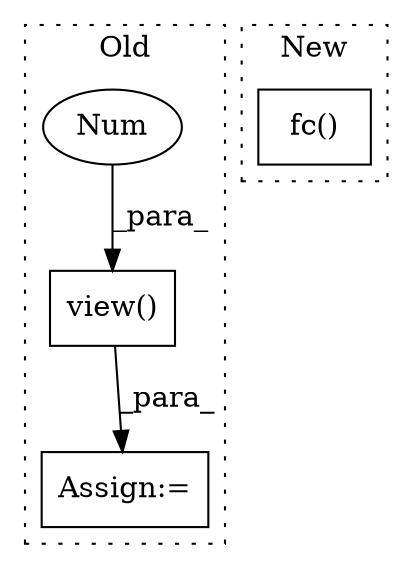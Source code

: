 digraph G {
subgraph cluster0 {
1 [label="view()" a="75" s="6160,6178" l="7,1" shape="box"];
3 [label="Num" a="76" s="6176" l="2" shape="ellipse"];
4 [label="Assign:=" a="68" s="6157" l="3" shape="box"];
label = "Old";
style="dotted";
}
subgraph cluster1 {
2 [label="fc()" a="75" s="4080,4089" l="8,1" shape="box"];
label = "New";
style="dotted";
}
1 -> 4 [label="_para_"];
3 -> 1 [label="_para_"];
}